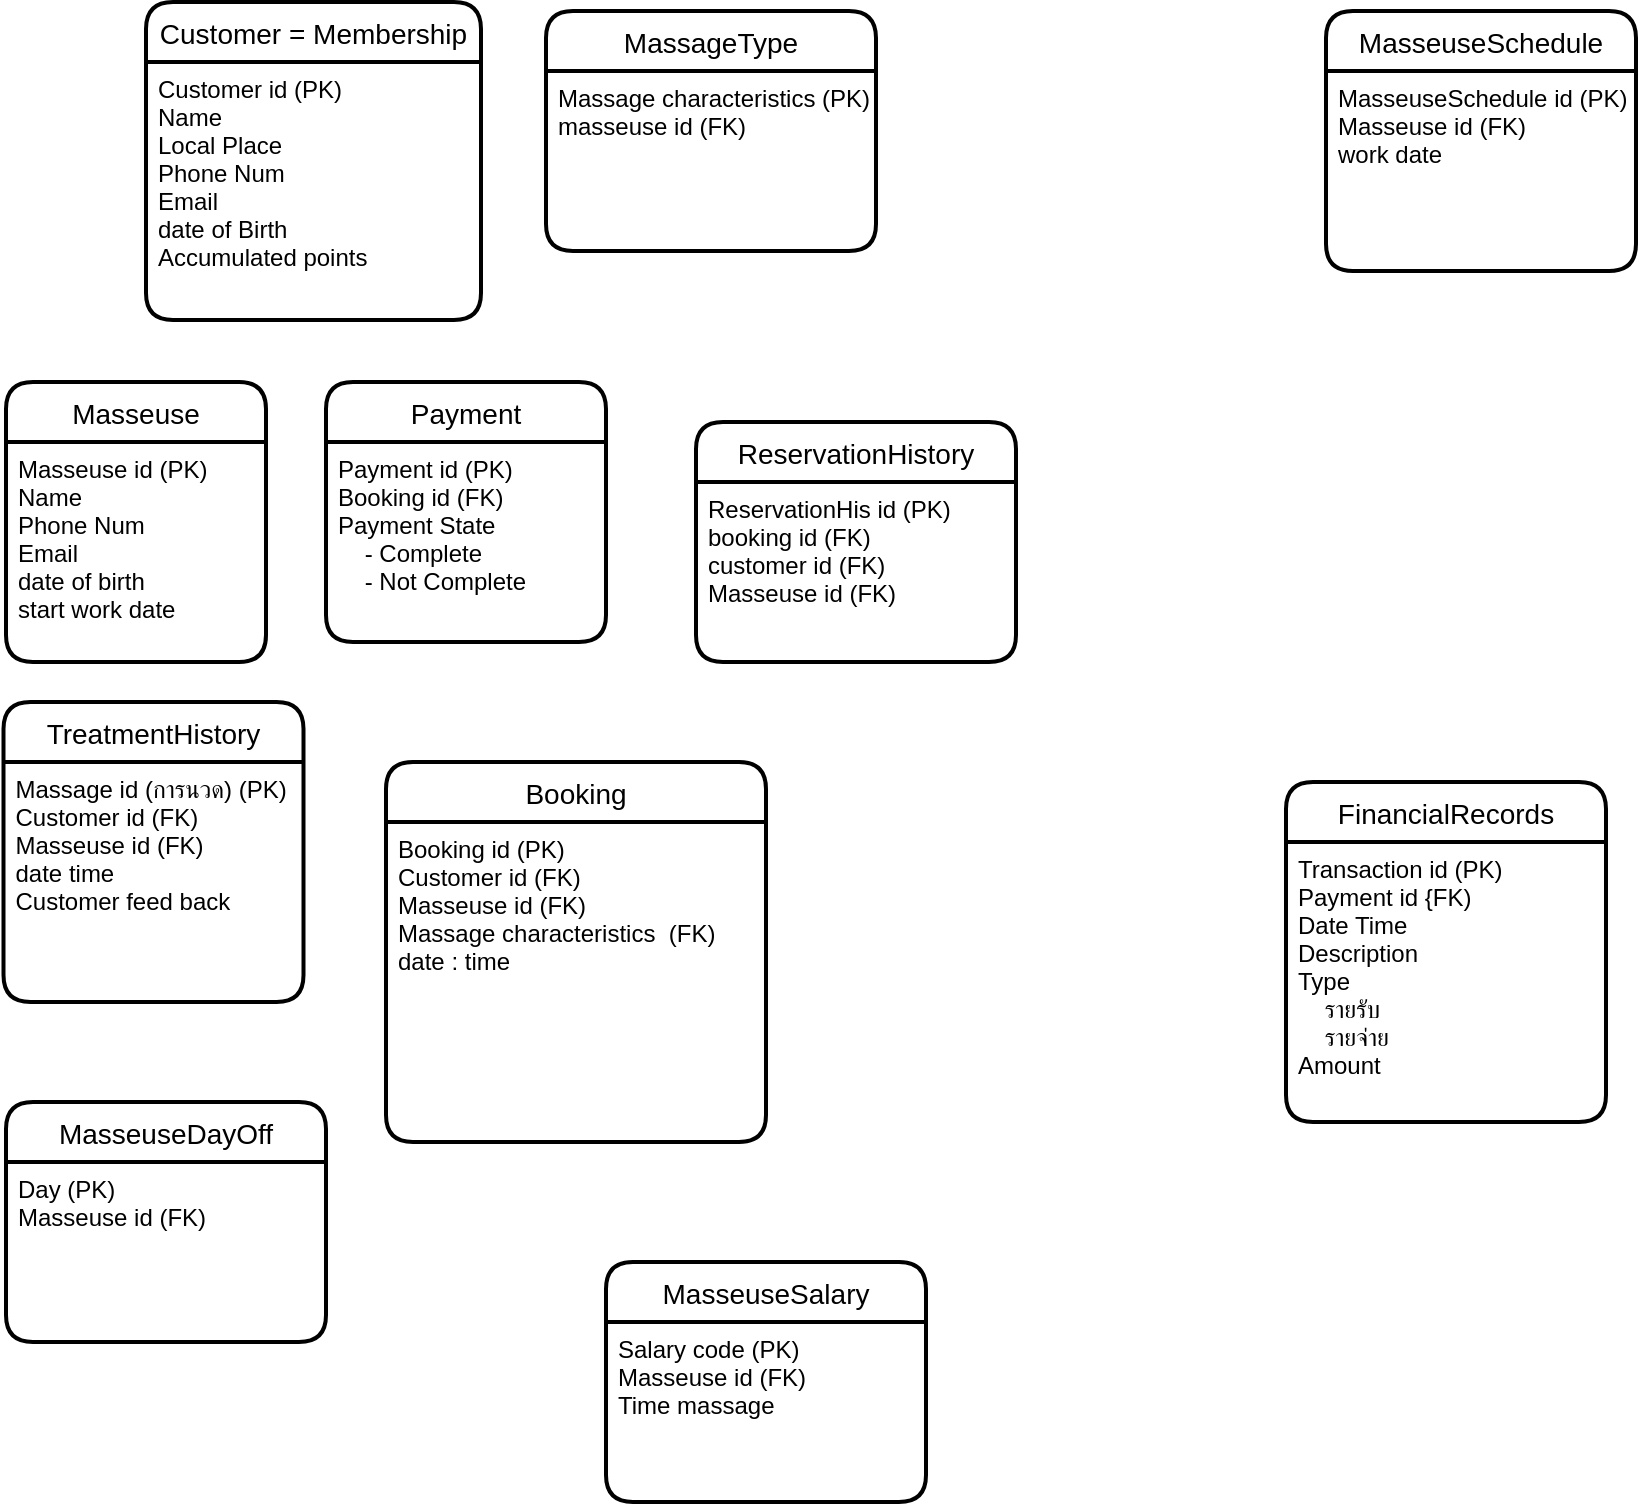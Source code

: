 <mxfile>
    <diagram id="zVp6YTqX65r3d5XvhXNz" name="Page-1">
        <mxGraphModel dx="1456" dy="779" grid="1" gridSize="10" guides="1" tooltips="1" connect="1" arrows="1" fold="1" page="1" pageScale="1" pageWidth="850" pageHeight="1100" math="0" shadow="0">
            <root>
                <mxCell id="0"/>
                <mxCell id="1" parent="0"/>
                <mxCell id="5" value="Masseuse" style="swimlane;childLayout=stackLayout;horizontal=1;startSize=30;horizontalStack=0;rounded=1;fontSize=14;fontStyle=0;strokeWidth=2;resizeParent=0;resizeLast=1;shadow=0;dashed=0;align=center;" parent="1" vertex="1">
                    <mxGeometry x="20" y="250" width="130" height="140" as="geometry"/>
                </mxCell>
                <mxCell id="6" value="Masseuse id (PK)&#10;Name&#10;Phone Num&#10;Email&#10;date of birth&#10;start work date&#10;" style="align=left;strokeColor=none;fillColor=none;spacingLeft=4;fontSize=12;verticalAlign=top;resizable=0;rotatable=0;part=1;" parent="5" vertex="1">
                    <mxGeometry y="30" width="130" height="110" as="geometry"/>
                </mxCell>
                <mxCell id="7" value="TreatmentHistory" style="swimlane;childLayout=stackLayout;horizontal=1;startSize=30;horizontalStack=0;rounded=1;fontSize=14;fontStyle=0;strokeWidth=2;resizeParent=0;resizeLast=1;shadow=0;dashed=0;align=center;" parent="1" vertex="1">
                    <mxGeometry x="18.75" y="410" width="150" height="150" as="geometry"/>
                </mxCell>
                <mxCell id="8" value="Massage id (การนวด) (PK)&#10;Customer id (FK)&#10;Masseuse id (FK)&#10;date time&#10;Customer feed back" style="align=left;strokeColor=none;fillColor=none;spacingLeft=4;fontSize=12;verticalAlign=top;resizable=0;rotatable=0;part=1;" parent="7" vertex="1">
                    <mxGeometry y="30" width="150" height="120" as="geometry"/>
                </mxCell>
                <mxCell id="10" value="MasseuseSchedule" style="swimlane;childLayout=stackLayout;horizontal=1;startSize=30;horizontalStack=0;rounded=1;fontSize=14;fontStyle=0;strokeWidth=2;resizeParent=0;resizeLast=1;shadow=0;dashed=0;align=center;" parent="1" vertex="1">
                    <mxGeometry x="680" y="64.5" width="155" height="130" as="geometry"/>
                </mxCell>
                <mxCell id="11" value="MasseuseSchedule id (PK)&#10;Masseuse id (FK)&#10;work date&#10;" style="align=left;strokeColor=none;fillColor=none;spacingLeft=4;fontSize=12;verticalAlign=top;resizable=0;rotatable=0;part=1;" parent="10" vertex="1">
                    <mxGeometry y="30" width="155" height="100" as="geometry"/>
                </mxCell>
                <mxCell id="12" value="MassageType" style="swimlane;childLayout=stackLayout;horizontal=1;startSize=30;horizontalStack=0;rounded=1;fontSize=14;fontStyle=0;strokeWidth=2;resizeParent=0;resizeLast=1;shadow=0;dashed=0;align=center;" parent="1" vertex="1">
                    <mxGeometry x="290" y="64.5" width="165" height="120" as="geometry"/>
                </mxCell>
                <mxCell id="13" value="Massage characteristics (PK)&#10;masseuse id (FK)" style="align=left;strokeColor=none;fillColor=none;spacingLeft=4;fontSize=12;verticalAlign=top;resizable=0;rotatable=0;part=1;" parent="12" vertex="1">
                    <mxGeometry y="30" width="165" height="90" as="geometry"/>
                </mxCell>
                <mxCell id="18" value="Booking" style="swimlane;childLayout=stackLayout;horizontal=1;startSize=30;horizontalStack=0;rounded=1;fontSize=14;fontStyle=0;strokeWidth=2;resizeParent=0;resizeLast=1;shadow=0;dashed=0;align=center;" parent="1" vertex="1">
                    <mxGeometry x="210" y="440" width="190" height="190" as="geometry"/>
                </mxCell>
                <mxCell id="19" value="Booking id (PK)&#10;Customer id (FK)&#10;Masseuse id (FK)&#10;Massage characteristics  (FK)&#10;date : time&#10;" style="align=left;strokeColor=none;fillColor=none;spacingLeft=4;fontSize=12;verticalAlign=top;resizable=0;rotatable=0;part=1;" parent="18" vertex="1">
                    <mxGeometry y="30" width="190" height="160" as="geometry"/>
                </mxCell>
                <mxCell id="21" value="Payment" style="swimlane;childLayout=stackLayout;horizontal=1;startSize=30;horizontalStack=0;rounded=1;fontSize=14;fontStyle=0;strokeWidth=2;resizeParent=0;resizeLast=1;shadow=0;dashed=0;align=center;" parent="1" vertex="1">
                    <mxGeometry x="180" y="250" width="140" height="130" as="geometry"/>
                </mxCell>
                <mxCell id="22" value="Payment id (PK)&#10;Booking id (FK)&#10;Payment State&#10;    - Complete&#10;    - Not Complete&#10;" style="align=left;strokeColor=none;fillColor=none;spacingLeft=4;fontSize=12;verticalAlign=top;resizable=0;rotatable=0;part=1;" parent="21" vertex="1">
                    <mxGeometry y="30" width="140" height="100" as="geometry"/>
                </mxCell>
                <mxCell id="24" value="Customer = Membership" style="swimlane;childLayout=stackLayout;horizontal=1;startSize=30;horizontalStack=0;rounded=1;fontSize=14;fontStyle=0;strokeWidth=2;resizeParent=0;resizeLast=1;shadow=0;dashed=0;align=center;" parent="1" vertex="1">
                    <mxGeometry x="90" y="60" width="167.5" height="159" as="geometry"/>
                </mxCell>
                <mxCell id="25" value="Customer id (PK)&#10;Name&#10;Local Place&#10;Phone Num&#10;Email&#10;date of Birth&#10;Accumulated points" style="align=left;strokeColor=none;fillColor=none;spacingLeft=4;fontSize=12;verticalAlign=top;resizable=0;rotatable=0;part=1;" parent="24" vertex="1">
                    <mxGeometry y="30" width="167.5" height="129" as="geometry"/>
                </mxCell>
                <mxCell id="28" value="MasseuseDayOff" style="swimlane;childLayout=stackLayout;horizontal=1;startSize=30;horizontalStack=0;rounded=1;fontSize=14;fontStyle=0;strokeWidth=2;resizeParent=0;resizeLast=1;shadow=0;dashed=0;align=center;" parent="1" vertex="1">
                    <mxGeometry x="20" y="610" width="160" height="120" as="geometry"/>
                </mxCell>
                <mxCell id="29" value="Day (PK)&#10;Masseuse id (FK)" style="align=left;strokeColor=none;fillColor=none;spacingLeft=4;fontSize=12;verticalAlign=top;resizable=0;rotatable=0;part=1;" parent="28" vertex="1">
                    <mxGeometry y="30" width="160" height="90" as="geometry"/>
                </mxCell>
                <mxCell id="30" value="ReservationHistory" style="swimlane;childLayout=stackLayout;horizontal=1;startSize=30;horizontalStack=0;rounded=1;fontSize=14;fontStyle=0;strokeWidth=2;resizeParent=0;resizeLast=1;shadow=0;dashed=0;align=center;" parent="1" vertex="1">
                    <mxGeometry x="365" y="270" width="160" height="120" as="geometry"/>
                </mxCell>
                <mxCell id="31" value="ReservationHis id (PK)&#10;booking id (FK)&#10;customer id (FK)&#10;Masseuse id (FK)&#10;" style="align=left;strokeColor=none;fillColor=none;spacingLeft=4;fontSize=12;verticalAlign=top;resizable=0;rotatable=0;part=1;" parent="30" vertex="1">
                    <mxGeometry y="30" width="160" height="90" as="geometry"/>
                </mxCell>
                <mxCell id="32" value="MasseuseSalary" style="swimlane;childLayout=stackLayout;horizontal=1;startSize=30;horizontalStack=0;rounded=1;fontSize=14;fontStyle=0;strokeWidth=2;resizeParent=0;resizeLast=1;shadow=0;dashed=0;align=center;" parent="1" vertex="1">
                    <mxGeometry x="320" y="690" width="160" height="120" as="geometry"/>
                </mxCell>
                <mxCell id="33" value="Salary code (PK)&#10;Masseuse id (FK)&#10;Time massage" style="align=left;strokeColor=none;fillColor=none;spacingLeft=4;fontSize=12;verticalAlign=top;resizable=0;rotatable=0;part=1;" parent="32" vertex="1">
                    <mxGeometry y="30" width="160" height="90" as="geometry"/>
                </mxCell>
                <mxCell id="34" value="FinancialRecords" style="swimlane;childLayout=stackLayout;horizontal=1;startSize=30;horizontalStack=0;rounded=1;fontSize=14;fontStyle=0;strokeWidth=2;resizeParent=0;resizeLast=1;shadow=0;dashed=0;align=center;" parent="1" vertex="1">
                    <mxGeometry x="660" y="450" width="160" height="170" as="geometry">
                        <mxRectangle x="245" y="590" width="150" height="30" as="alternateBounds"/>
                    </mxGeometry>
                </mxCell>
                <mxCell id="35" value="Transaction id (PK)&#10;Payment id {FK)&#10;Date Time&#10;Description&#10;Type&#10;    รายรับ&#10;    รายจ่าย&#10;Amount" style="align=left;strokeColor=none;fillColor=none;spacingLeft=4;fontSize=12;verticalAlign=top;resizable=0;rotatable=0;part=1;" parent="34" vertex="1">
                    <mxGeometry y="30" width="160" height="140" as="geometry"/>
                </mxCell>
            </root>
        </mxGraphModel>
    </diagram>
    <diagram id="c8qljcAvep3y1zxHwkuu" name="Page-2">
        <mxGraphModel dx="1456" dy="779" grid="1" gridSize="10" guides="1" tooltips="1" connect="1" arrows="1" fold="1" page="1" pageScale="1" pageWidth="850" pageHeight="1100" math="0" shadow="0">
            <root>
                <mxCell id="0"/>
                <mxCell id="1" parent="0"/>
                <mxCell id="N2MgwrFL87JFC-uEy_Qq-1" value="Customer " style="shape=table;startSize=30;container=1;collapsible=1;childLayout=tableLayout;fixedRows=1;rowLines=0;fontStyle=1;align=center;resizeLast=1;" parent="1" vertex="1">
                    <mxGeometry x="100" y="610" width="180" height="150" as="geometry">
                        <mxRectangle x="50" y="350" width="180" height="30" as="alternateBounds"/>
                    </mxGeometry>
                </mxCell>
                <mxCell id="N2MgwrFL87JFC-uEy_Qq-2" value="" style="shape=tableRow;horizontal=0;startSize=0;swimlaneHead=0;swimlaneBody=0;fillColor=none;collapsible=0;dropTarget=0;points=[[0,0.5],[1,0.5]];portConstraint=eastwest;top=0;left=0;right=0;bottom=1;" parent="N2MgwrFL87JFC-uEy_Qq-1" vertex="1">
                    <mxGeometry y="30" width="180" height="30" as="geometry"/>
                </mxCell>
                <mxCell id="N2MgwrFL87JFC-uEy_Qq-3" value="PK" style="shape=partialRectangle;connectable=0;fillColor=none;top=0;left=0;bottom=0;right=0;fontStyle=1;overflow=hidden;" parent="N2MgwrFL87JFC-uEy_Qq-2" vertex="1">
                    <mxGeometry width="30" height="30" as="geometry">
                        <mxRectangle width="30" height="30" as="alternateBounds"/>
                    </mxGeometry>
                </mxCell>
                <mxCell id="N2MgwrFL87JFC-uEy_Qq-4" value="Customer id" style="shape=partialRectangle;connectable=0;fillColor=none;top=0;left=0;bottom=0;right=0;align=left;spacingLeft=6;fontStyle=5;overflow=hidden;" parent="N2MgwrFL87JFC-uEy_Qq-2" vertex="1">
                    <mxGeometry x="30" width="150" height="30" as="geometry">
                        <mxRectangle width="150" height="30" as="alternateBounds"/>
                    </mxGeometry>
                </mxCell>
                <mxCell id="N2MgwrFL87JFC-uEy_Qq-5" value="" style="shape=tableRow;horizontal=0;startSize=0;swimlaneHead=0;swimlaneBody=0;fillColor=none;collapsible=0;dropTarget=0;points=[[0,0.5],[1,0.5]];portConstraint=eastwest;top=0;left=0;right=0;bottom=0;" parent="N2MgwrFL87JFC-uEy_Qq-1" vertex="1">
                    <mxGeometry y="60" width="180" height="90" as="geometry"/>
                </mxCell>
                <mxCell id="N2MgwrFL87JFC-uEy_Qq-6" value="" style="shape=partialRectangle;connectable=0;fillColor=none;top=0;left=0;bottom=0;right=0;editable=1;overflow=hidden;" parent="N2MgwrFL87JFC-uEy_Qq-5" vertex="1">
                    <mxGeometry width="30" height="90" as="geometry">
                        <mxRectangle width="30" height="90" as="alternateBounds"/>
                    </mxGeometry>
                </mxCell>
                <mxCell id="N2MgwrFL87JFC-uEy_Qq-7" value="Name&#10;Local Place&#10;Phone Num&#10;Email&#10;date of Birth&#10;" style="shape=partialRectangle;connectable=0;fillColor=none;top=0;left=0;bottom=0;right=0;align=left;spacingLeft=6;overflow=hidden;" parent="N2MgwrFL87JFC-uEy_Qq-5" vertex="1">
                    <mxGeometry x="30" width="150" height="90" as="geometry">
                        <mxRectangle width="150" height="90" as="alternateBounds"/>
                    </mxGeometry>
                </mxCell>
                <mxCell id="N2MgwrFL87JFC-uEy_Qq-14" value="" style="shape=tableRow;horizontal=0;startSize=0;swimlaneHead=0;swimlaneBody=0;fillColor=none;collapsible=0;dropTarget=0;points=[[0,0.5],[1,0.5]];portConstraint=eastwest;top=0;left=0;right=0;bottom=0;" parent="1" vertex="1">
                    <mxGeometry x="45" y="200" width="180" height="30" as="geometry"/>
                </mxCell>
                <mxCell id="N2MgwrFL87JFC-uEy_Qq-15" value="" style="shape=partialRectangle;connectable=0;fillColor=none;top=0;left=0;bottom=0;right=0;editable=1;overflow=hidden;" parent="N2MgwrFL87JFC-uEy_Qq-14" vertex="1">
                    <mxGeometry width="30" height="30" as="geometry">
                        <mxRectangle width="30" height="30" as="alternateBounds"/>
                    </mxGeometry>
                </mxCell>
                <mxCell id="N2MgwrFL87JFC-uEy_Qq-23" value="Masseuse" style="shape=table;startSize=30;container=1;collapsible=1;childLayout=tableLayout;fixedRows=1;rowLines=0;fontStyle=1;align=center;resizeLast=1;" parent="1" vertex="1">
                    <mxGeometry x="100" y="280" width="180" height="180.0" as="geometry"/>
                </mxCell>
                <mxCell id="N2MgwrFL87JFC-uEy_Qq-24" value="" style="shape=tableRow;horizontal=0;startSize=0;swimlaneHead=0;swimlaneBody=0;fillColor=none;collapsible=0;dropTarget=0;points=[[0,0.5],[1,0.5]];portConstraint=eastwest;top=0;left=0;right=0;bottom=1;" parent="N2MgwrFL87JFC-uEy_Qq-23" vertex="1">
                    <mxGeometry y="30" width="180" height="50" as="geometry"/>
                </mxCell>
                <mxCell id="N2MgwrFL87JFC-uEy_Qq-25" value="PK" style="shape=partialRectangle;connectable=0;fillColor=none;top=0;left=0;bottom=0;right=0;fontStyle=1;overflow=hidden;" parent="N2MgwrFL87JFC-uEy_Qq-24" vertex="1">
                    <mxGeometry width="30" height="50" as="geometry">
                        <mxRectangle width="30" height="50" as="alternateBounds"/>
                    </mxGeometry>
                </mxCell>
                <mxCell id="N2MgwrFL87JFC-uEy_Qq-26" value="Masseuse id" style="shape=partialRectangle;connectable=0;fillColor=none;top=0;left=0;bottom=0;right=0;align=left;spacingLeft=6;fontStyle=5;overflow=hidden;" parent="N2MgwrFL87JFC-uEy_Qq-24" vertex="1">
                    <mxGeometry x="30" width="150" height="50" as="geometry">
                        <mxRectangle width="150" height="50" as="alternateBounds"/>
                    </mxGeometry>
                </mxCell>
                <mxCell id="N2MgwrFL87JFC-uEy_Qq-27" value="" style="shape=tableRow;horizontal=0;startSize=0;swimlaneHead=0;swimlaneBody=0;fillColor=none;collapsible=0;dropTarget=0;points=[[0,0.5],[1,0.5]];portConstraint=eastwest;top=0;left=0;right=0;bottom=0;" parent="N2MgwrFL87JFC-uEy_Qq-23" vertex="1">
                    <mxGeometry y="80" width="180" height="100" as="geometry"/>
                </mxCell>
                <mxCell id="N2MgwrFL87JFC-uEy_Qq-28" value="" style="shape=partialRectangle;connectable=0;fillColor=none;top=0;left=0;bottom=0;right=0;editable=1;overflow=hidden;" parent="N2MgwrFL87JFC-uEy_Qq-27" vertex="1">
                    <mxGeometry width="30" height="100" as="geometry">
                        <mxRectangle width="30" height="100" as="alternateBounds"/>
                    </mxGeometry>
                </mxCell>
                <mxCell id="N2MgwrFL87JFC-uEy_Qq-29" value="Name&#10;Phone Num&#10;Email&#10;date of birth&#10;Masseuse photoes" style="shape=partialRectangle;connectable=0;fillColor=none;top=0;left=0;bottom=0;right=0;align=left;spacingLeft=6;overflow=hidden;" parent="N2MgwrFL87JFC-uEy_Qq-27" vertex="1">
                    <mxGeometry x="30" width="150" height="100" as="geometry">
                        <mxRectangle width="150" height="100" as="alternateBounds"/>
                    </mxGeometry>
                </mxCell>
                <mxCell id="YAWxTB4PAsP-azJHEswR-2" value="Payment" style="shape=table;startSize=30;container=1;collapsible=1;childLayout=tableLayout;fixedRows=1;rowLines=0;fontStyle=1;align=center;resizeLast=1;" parent="1" vertex="1">
                    <mxGeometry x="1060" y="360" width="180" height="140" as="geometry"/>
                </mxCell>
                <mxCell id="YAWxTB4PAsP-azJHEswR-3" value="" style="shape=tableRow;horizontal=0;startSize=0;swimlaneHead=0;swimlaneBody=0;fillColor=none;collapsible=0;dropTarget=0;points=[[0,0.5],[1,0.5]];portConstraint=eastwest;top=0;left=0;right=0;bottom=1;" parent="YAWxTB4PAsP-azJHEswR-2" vertex="1">
                    <mxGeometry y="30" width="180" height="30" as="geometry"/>
                </mxCell>
                <mxCell id="YAWxTB4PAsP-azJHEswR-4" value="PK" style="shape=partialRectangle;connectable=0;fillColor=none;top=0;left=0;bottom=0;right=0;fontStyle=1;overflow=hidden;" parent="YAWxTB4PAsP-azJHEswR-3" vertex="1">
                    <mxGeometry width="30" height="30" as="geometry">
                        <mxRectangle width="30" height="30" as="alternateBounds"/>
                    </mxGeometry>
                </mxCell>
                <mxCell id="YAWxTB4PAsP-azJHEswR-5" value="Payment id " style="shape=partialRectangle;connectable=0;fillColor=none;top=0;left=0;bottom=0;right=0;align=left;spacingLeft=6;fontStyle=5;overflow=hidden;" parent="YAWxTB4PAsP-azJHEswR-3" vertex="1">
                    <mxGeometry x="30" width="150" height="30" as="geometry">
                        <mxRectangle width="150" height="30" as="alternateBounds"/>
                    </mxGeometry>
                </mxCell>
                <mxCell id="YAWxTB4PAsP-azJHEswR-6" value="" style="shape=tableRow;horizontal=0;startSize=0;swimlaneHead=0;swimlaneBody=0;fillColor=none;collapsible=0;dropTarget=0;points=[[0,0.5],[1,0.5]];portConstraint=eastwest;top=0;left=0;right=0;bottom=0;" parent="YAWxTB4PAsP-azJHEswR-2" vertex="1">
                    <mxGeometry y="60" width="180" height="30" as="geometry"/>
                </mxCell>
                <mxCell id="YAWxTB4PAsP-azJHEswR-7" value="FK" style="shape=partialRectangle;connectable=0;fillColor=none;top=0;left=0;bottom=0;right=0;editable=1;overflow=hidden;" parent="YAWxTB4PAsP-azJHEswR-6" vertex="1">
                    <mxGeometry width="30" height="30" as="geometry">
                        <mxRectangle width="30" height="30" as="alternateBounds"/>
                    </mxGeometry>
                </mxCell>
                <mxCell id="YAWxTB4PAsP-azJHEswR-8" value="Booking id" style="shape=partialRectangle;connectable=0;fillColor=none;top=0;left=0;bottom=0;right=0;align=left;spacingLeft=6;overflow=hidden;" parent="YAWxTB4PAsP-azJHEswR-6" vertex="1">
                    <mxGeometry x="30" width="150" height="30" as="geometry">
                        <mxRectangle width="150" height="30" as="alternateBounds"/>
                    </mxGeometry>
                </mxCell>
                <mxCell id="YAWxTB4PAsP-azJHEswR-9" value="" style="shape=tableRow;horizontal=0;startSize=0;swimlaneHead=0;swimlaneBody=0;fillColor=none;collapsible=0;dropTarget=0;points=[[0,0.5],[1,0.5]];portConstraint=eastwest;top=0;left=0;right=0;bottom=0;" parent="YAWxTB4PAsP-azJHEswR-2" vertex="1">
                    <mxGeometry y="90" width="180" height="50" as="geometry"/>
                </mxCell>
                <mxCell id="YAWxTB4PAsP-azJHEswR-10" value="" style="shape=partialRectangle;connectable=0;fillColor=none;top=0;left=0;bottom=0;right=0;editable=1;overflow=hidden;" parent="YAWxTB4PAsP-azJHEswR-9" vertex="1">
                    <mxGeometry width="30" height="50" as="geometry">
                        <mxRectangle width="30" height="50" as="alternateBounds"/>
                    </mxGeometry>
                </mxCell>
                <mxCell id="YAWxTB4PAsP-azJHEswR-11" value="Amount&#10;PaymentStatus&#10;Date Time" style="shape=partialRectangle;connectable=0;fillColor=none;top=0;left=0;bottom=0;right=0;align=left;spacingLeft=6;overflow=hidden;" parent="YAWxTB4PAsP-azJHEswR-9" vertex="1">
                    <mxGeometry x="30" width="150" height="50" as="geometry">
                        <mxRectangle width="150" height="50" as="alternateBounds"/>
                    </mxGeometry>
                </mxCell>
                <mxCell id="t6VpVdxW4H4uP-3OPqrI-1" value="Booking" style="shape=table;startSize=30;container=1;collapsible=1;childLayout=tableLayout;fixedRows=1;rowLines=0;fontStyle=1;align=center;resizeLast=1;" parent="1" vertex="1">
                    <mxGeometry x="790" y="295" width="180" height="150" as="geometry"/>
                </mxCell>
                <mxCell id="t6VpVdxW4H4uP-3OPqrI-2" value="" style="shape=tableRow;horizontal=0;startSize=0;swimlaneHead=0;swimlaneBody=0;fillColor=none;collapsible=0;dropTarget=0;points=[[0,0.5],[1,0.5]];portConstraint=eastwest;top=0;left=0;right=0;bottom=1;" parent="t6VpVdxW4H4uP-3OPqrI-1" vertex="1">
                    <mxGeometry y="30" width="180" height="30" as="geometry"/>
                </mxCell>
                <mxCell id="t6VpVdxW4H4uP-3OPqrI-3" value="PK" style="shape=partialRectangle;connectable=0;fillColor=none;top=0;left=0;bottom=0;right=0;fontStyle=1;overflow=hidden;" parent="t6VpVdxW4H4uP-3OPqrI-2" vertex="1">
                    <mxGeometry width="30" height="30" as="geometry">
                        <mxRectangle width="30" height="30" as="alternateBounds"/>
                    </mxGeometry>
                </mxCell>
                <mxCell id="t6VpVdxW4H4uP-3OPqrI-4" value="Booking id" style="shape=partialRectangle;connectable=0;fillColor=none;top=0;left=0;bottom=0;right=0;align=left;spacingLeft=6;fontStyle=5;overflow=hidden;" parent="t6VpVdxW4H4uP-3OPqrI-2" vertex="1">
                    <mxGeometry x="30" width="150" height="30" as="geometry">
                        <mxRectangle width="150" height="30" as="alternateBounds"/>
                    </mxGeometry>
                </mxCell>
                <mxCell id="t6VpVdxW4H4uP-3OPqrI-5" value="" style="shape=tableRow;horizontal=0;startSize=0;swimlaneHead=0;swimlaneBody=0;fillColor=none;collapsible=0;dropTarget=0;points=[[0,0.5],[1,0.5]];portConstraint=eastwest;top=0;left=0;right=0;bottom=0;" parent="t6VpVdxW4H4uP-3OPqrI-1" vertex="1">
                    <mxGeometry y="60" width="180" height="30" as="geometry"/>
                </mxCell>
                <mxCell id="t6VpVdxW4H4uP-3OPqrI-6" value="FK" style="shape=partialRectangle;connectable=0;fillColor=none;top=0;left=0;bottom=0;right=0;editable=1;overflow=hidden;" parent="t6VpVdxW4H4uP-3OPqrI-5" vertex="1">
                    <mxGeometry width="30" height="30" as="geometry">
                        <mxRectangle width="30" height="30" as="alternateBounds"/>
                    </mxGeometry>
                </mxCell>
                <mxCell id="t6VpVdxW4H4uP-3OPqrI-7" value="Customer id" style="shape=partialRectangle;connectable=0;fillColor=none;top=0;left=0;bottom=0;right=0;align=left;spacingLeft=6;overflow=hidden;" parent="t6VpVdxW4H4uP-3OPqrI-5" vertex="1">
                    <mxGeometry x="30" width="150" height="30" as="geometry">
                        <mxRectangle width="150" height="30" as="alternateBounds"/>
                    </mxGeometry>
                </mxCell>
                <mxCell id="t6VpVdxW4H4uP-3OPqrI-11" value="" style="shape=tableRow;horizontal=0;startSize=0;swimlaneHead=0;swimlaneBody=0;fillColor=none;collapsible=0;dropTarget=0;points=[[0,0.5],[1,0.5]];portConstraint=eastwest;top=0;left=0;right=0;bottom=0;" parent="t6VpVdxW4H4uP-3OPqrI-1" vertex="1">
                    <mxGeometry y="90" width="180" height="30" as="geometry"/>
                </mxCell>
                <mxCell id="t6VpVdxW4H4uP-3OPqrI-12" value="FK" style="shape=partialRectangle;connectable=0;fillColor=none;top=0;left=0;bottom=0;right=0;editable=1;overflow=hidden;" parent="t6VpVdxW4H4uP-3OPqrI-11" vertex="1">
                    <mxGeometry width="30" height="30" as="geometry">
                        <mxRectangle width="30" height="30" as="alternateBounds"/>
                    </mxGeometry>
                </mxCell>
                <mxCell id="t6VpVdxW4H4uP-3OPqrI-13" value="TypeOfMassageID" style="shape=partialRectangle;connectable=0;fillColor=none;top=0;left=0;bottom=0;right=0;align=left;spacingLeft=6;overflow=hidden;" parent="t6VpVdxW4H4uP-3OPqrI-11" vertex="1">
                    <mxGeometry x="30" width="150" height="30" as="geometry">
                        <mxRectangle width="150" height="30" as="alternateBounds"/>
                    </mxGeometry>
                </mxCell>
                <mxCell id="t6VpVdxW4H4uP-3OPqrI-8" value="" style="shape=tableRow;horizontal=0;startSize=0;swimlaneHead=0;swimlaneBody=0;fillColor=none;collapsible=0;dropTarget=0;points=[[0,0.5],[1,0.5]];portConstraint=eastwest;top=0;left=0;right=0;bottom=0;" parent="t6VpVdxW4H4uP-3OPqrI-1" vertex="1">
                    <mxGeometry y="120" width="180" height="30" as="geometry"/>
                </mxCell>
                <mxCell id="t6VpVdxW4H4uP-3OPqrI-9" value="" style="shape=partialRectangle;connectable=0;fillColor=none;top=0;left=0;bottom=0;right=0;editable=1;overflow=hidden;" parent="t6VpVdxW4H4uP-3OPqrI-8" vertex="1">
                    <mxGeometry width="30" height="30" as="geometry">
                        <mxRectangle width="30" height="30" as="alternateBounds"/>
                    </mxGeometry>
                </mxCell>
                <mxCell id="t6VpVdxW4H4uP-3OPqrI-10" value="date time" style="shape=partialRectangle;connectable=0;fillColor=none;top=0;left=0;bottom=0;right=0;align=left;spacingLeft=6;overflow=hidden;" parent="t6VpVdxW4H4uP-3OPqrI-8" vertex="1">
                    <mxGeometry x="30" width="150" height="30" as="geometry">
                        <mxRectangle width="150" height="30" as="alternateBounds"/>
                    </mxGeometry>
                </mxCell>
                <mxCell id="vZfauOK5TtNB3v0VV7mP-2" value="" style="shape=tableRow;horizontal=0;startSize=0;swimlaneHead=0;swimlaneBody=0;fillColor=none;collapsible=0;dropTarget=0;points=[[0,0.5],[1,0.5]];portConstraint=eastwest;top=0;left=0;right=0;bottom=0;" parent="1" vertex="1">
                    <mxGeometry x="335" y="370" width="180" height="30" as="geometry"/>
                </mxCell>
                <mxCell id="lqsFTtjKc3ZjJ7ynjAoT-1" value="TreatmentHistory" style="shape=table;startSize=30;container=1;collapsible=1;childLayout=tableLayout;fixedRows=1;rowLines=0;fontStyle=1;align=center;resizeLast=1;" parent="1" vertex="1">
                    <mxGeometry x="1460" y="600" width="180" height="150" as="geometry"/>
                </mxCell>
                <mxCell id="lqsFTtjKc3ZjJ7ynjAoT-2" value="" style="shape=tableRow;horizontal=0;startSize=0;swimlaneHead=0;swimlaneBody=0;fillColor=none;collapsible=0;dropTarget=0;points=[[0,0.5],[1,0.5]];portConstraint=eastwest;top=0;left=0;right=0;bottom=1;" parent="lqsFTtjKc3ZjJ7ynjAoT-1" vertex="1">
                    <mxGeometry y="30" width="180" height="30" as="geometry"/>
                </mxCell>
                <mxCell id="lqsFTtjKc3ZjJ7ynjAoT-3" value="PK" style="shape=partialRectangle;connectable=0;fillColor=none;top=0;left=0;bottom=0;right=0;fontStyle=1;overflow=hidden;" parent="lqsFTtjKc3ZjJ7ynjAoT-2" vertex="1">
                    <mxGeometry width="30" height="30" as="geometry">
                        <mxRectangle width="30" height="30" as="alternateBounds"/>
                    </mxGeometry>
                </mxCell>
                <mxCell id="lqsFTtjKc3ZjJ7ynjAoT-4" value="TreatmentHistory id" style="shape=partialRectangle;connectable=0;fillColor=none;top=0;left=0;bottom=0;right=0;align=left;spacingLeft=6;fontStyle=5;overflow=hidden;" parent="lqsFTtjKc3ZjJ7ynjAoT-2" vertex="1">
                    <mxGeometry x="30" width="150" height="30" as="geometry">
                        <mxRectangle width="150" height="30" as="alternateBounds"/>
                    </mxGeometry>
                </mxCell>
                <mxCell id="lqsFTtjKc3ZjJ7ynjAoT-5" value="" style="shape=tableRow;horizontal=0;startSize=0;swimlaneHead=0;swimlaneBody=0;fillColor=none;collapsible=0;dropTarget=0;points=[[0,0.5],[1,0.5]];portConstraint=eastwest;top=0;left=0;right=0;bottom=0;" parent="lqsFTtjKc3ZjJ7ynjAoT-1" vertex="1">
                    <mxGeometry y="60" width="180" height="30" as="geometry"/>
                </mxCell>
                <mxCell id="lqsFTtjKc3ZjJ7ynjAoT-6" value="FK" style="shape=partialRectangle;connectable=0;fillColor=none;top=0;left=0;bottom=0;right=0;editable=1;overflow=hidden;" parent="lqsFTtjKc3ZjJ7ynjAoT-5" vertex="1">
                    <mxGeometry width="30" height="30" as="geometry">
                        <mxRectangle width="30" height="30" as="alternateBounds"/>
                    </mxGeometry>
                </mxCell>
                <mxCell id="lqsFTtjKc3ZjJ7ynjAoT-7" value="payment id " style="shape=partialRectangle;connectable=0;fillColor=none;top=0;left=0;bottom=0;right=0;align=left;spacingLeft=6;overflow=hidden;" parent="lqsFTtjKc3ZjJ7ynjAoT-5" vertex="1">
                    <mxGeometry x="30" width="150" height="30" as="geometry">
                        <mxRectangle width="150" height="30" as="alternateBounds"/>
                    </mxGeometry>
                </mxCell>
                <mxCell id="lqsFTtjKc3ZjJ7ynjAoT-8" value="" style="shape=tableRow;horizontal=0;startSize=0;swimlaneHead=0;swimlaneBody=0;fillColor=none;collapsible=0;dropTarget=0;points=[[0,0.5],[1,0.5]];portConstraint=eastwest;top=0;left=0;right=0;bottom=0;" parent="lqsFTtjKc3ZjJ7ynjAoT-1" vertex="1">
                    <mxGeometry y="90" width="180" height="30" as="geometry"/>
                </mxCell>
                <mxCell id="lqsFTtjKc3ZjJ7ynjAoT-9" value="FK" style="shape=partialRectangle;connectable=0;fillColor=none;top=0;left=0;bottom=0;right=0;editable=1;overflow=hidden;" parent="lqsFTtjKc3ZjJ7ynjAoT-8" vertex="1">
                    <mxGeometry width="30" height="30" as="geometry">
                        <mxRectangle width="30" height="30" as="alternateBounds"/>
                    </mxGeometry>
                </mxCell>
                <mxCell id="lqsFTtjKc3ZjJ7ynjAoT-10" value="customer id &#10;Masseuse id " style="shape=partialRectangle;connectable=0;fillColor=none;top=0;left=0;bottom=0;right=0;align=left;spacingLeft=6;overflow=hidden;" parent="lqsFTtjKc3ZjJ7ynjAoT-8" vertex="1">
                    <mxGeometry x="30" width="150" height="30" as="geometry">
                        <mxRectangle width="150" height="30" as="alternateBounds"/>
                    </mxGeometry>
                </mxCell>
                <mxCell id="lqsFTtjKc3ZjJ7ynjAoT-11" value="" style="shape=tableRow;horizontal=0;startSize=0;swimlaneHead=0;swimlaneBody=0;fillColor=none;collapsible=0;dropTarget=0;points=[[0,0.5],[1,0.5]];portConstraint=eastwest;top=0;left=0;right=0;bottom=0;" parent="lqsFTtjKc3ZjJ7ynjAoT-1" vertex="1">
                    <mxGeometry y="120" width="180" height="30" as="geometry"/>
                </mxCell>
                <mxCell id="lqsFTtjKc3ZjJ7ynjAoT-12" value="" style="shape=partialRectangle;connectable=0;fillColor=none;top=0;left=0;bottom=0;right=0;editable=1;overflow=hidden;" parent="lqsFTtjKc3ZjJ7ynjAoT-11" vertex="1">
                    <mxGeometry width="30" height="30" as="geometry">
                        <mxRectangle width="30" height="30" as="alternateBounds"/>
                    </mxGeometry>
                </mxCell>
                <mxCell id="lqsFTtjKc3ZjJ7ynjAoT-13" value="Date Time" style="shape=partialRectangle;connectable=0;fillColor=none;top=0;left=0;bottom=0;right=0;align=left;spacingLeft=6;overflow=hidden;" parent="lqsFTtjKc3ZjJ7ynjAoT-11" vertex="1">
                    <mxGeometry x="30" width="150" height="30" as="geometry">
                        <mxRectangle width="150" height="30" as="alternateBounds"/>
                    </mxGeometry>
                </mxCell>
                <mxCell id="WB8bXtcftC-FR4I3ehoe-1" value="Salary " style="shape=table;startSize=30;container=1;collapsible=1;childLayout=tableLayout;fixedRows=1;rowLines=0;fontStyle=1;align=center;resizeLast=1;" parent="1" vertex="1">
                    <mxGeometry x="425" y="30" width="180" height="90" as="geometry"/>
                </mxCell>
                <mxCell id="WB8bXtcftC-FR4I3ehoe-2" value="" style="shape=tableRow;horizontal=0;startSize=0;swimlaneHead=0;swimlaneBody=0;fillColor=none;collapsible=0;dropTarget=0;points=[[0,0.5],[1,0.5]];portConstraint=eastwest;top=0;left=0;right=0;bottom=1;" parent="WB8bXtcftC-FR4I3ehoe-1" vertex="1">
                    <mxGeometry y="30" width="180" height="30" as="geometry"/>
                </mxCell>
                <mxCell id="WB8bXtcftC-FR4I3ehoe-3" value="PK" style="shape=partialRectangle;connectable=0;fillColor=none;top=0;left=0;bottom=0;right=0;fontStyle=1;overflow=hidden;" parent="WB8bXtcftC-FR4I3ehoe-2" vertex="1">
                    <mxGeometry width="30" height="30" as="geometry">
                        <mxRectangle width="30" height="30" as="alternateBounds"/>
                    </mxGeometry>
                </mxCell>
                <mxCell id="WB8bXtcftC-FR4I3ehoe-4" value="Salary code" style="shape=partialRectangle;connectable=0;fillColor=none;top=0;left=0;bottom=0;right=0;align=left;spacingLeft=6;fontStyle=5;overflow=hidden;" parent="WB8bXtcftC-FR4I3ehoe-2" vertex="1">
                    <mxGeometry x="30" width="150" height="30" as="geometry">
                        <mxRectangle width="150" height="30" as="alternateBounds"/>
                    </mxGeometry>
                </mxCell>
                <mxCell id="WB8bXtcftC-FR4I3ehoe-5" value="" style="shape=tableRow;horizontal=0;startSize=0;swimlaneHead=0;swimlaneBody=0;fillColor=none;collapsible=0;dropTarget=0;points=[[0,0.5],[1,0.5]];portConstraint=eastwest;top=0;left=0;right=0;bottom=0;" parent="WB8bXtcftC-FR4I3ehoe-1" vertex="1">
                    <mxGeometry y="60" width="180" height="30" as="geometry"/>
                </mxCell>
                <mxCell id="WB8bXtcftC-FR4I3ehoe-6" value="" style="shape=partialRectangle;connectable=0;fillColor=none;top=0;left=0;bottom=0;right=0;editable=1;overflow=hidden;" parent="WB8bXtcftC-FR4I3ehoe-5" vertex="1">
                    <mxGeometry width="30" height="30" as="geometry">
                        <mxRectangle width="30" height="30" as="alternateBounds"/>
                    </mxGeometry>
                </mxCell>
                <mxCell id="WB8bXtcftC-FR4I3ehoe-7" value="Money" style="shape=partialRectangle;connectable=0;fillColor=none;top=0;left=0;bottom=0;right=0;align=left;spacingLeft=6;overflow=hidden;" parent="WB8bXtcftC-FR4I3ehoe-5" vertex="1">
                    <mxGeometry x="30" width="150" height="30" as="geometry">
                        <mxRectangle width="150" height="30" as="alternateBounds"/>
                    </mxGeometry>
                </mxCell>
                <mxCell id="nOIME_em673y61CXh1fm-14" value="" style="edgeStyle=entityRelationEdgeStyle;fontSize=12;html=1;endArrow=ERoneToMany;exitX=1;exitY=0.5;exitDx=0;exitDy=0;entryX=0;entryY=0.5;entryDx=0;entryDy=0;" parent="1" source="N2MgwrFL87JFC-uEy_Qq-2" target="t6VpVdxW4H4uP-3OPqrI-5" edge="1">
                    <mxGeometry width="100" height="100" relative="1" as="geometry">
                        <mxPoint x="210" y="310" as="sourcePoint"/>
                        <mxPoint x="310" y="210" as="targetPoint"/>
                    </mxGeometry>
                </mxCell>
                <mxCell id="nOIME_em673y61CXh1fm-17" value="" style="edgeStyle=entityRelationEdgeStyle;fontSize=12;html=1;endArrow=ERmandOne;startArrow=ERmandOne;exitX=1;exitY=0.5;exitDx=0;exitDy=0;entryX=0;entryY=0.5;entryDx=0;entryDy=0;" parent="1" source="t6VpVdxW4H4uP-3OPqrI-2" target="YAWxTB4PAsP-azJHEswR-6" edge="1">
                    <mxGeometry width="100" height="100" relative="1" as="geometry">
                        <mxPoint x="550" y="530" as="sourcePoint"/>
                        <mxPoint x="650" y="430" as="targetPoint"/>
                    </mxGeometry>
                </mxCell>
                <mxCell id="nOIME_em673y61CXh1fm-19" value="" style="edgeStyle=entityRelationEdgeStyle;fontSize=12;html=1;endArrow=ERmandOne;startArrow=ERmandOne;exitX=1.015;exitY=0.123;exitDx=0;exitDy=0;entryX=0;entryY=0.5;entryDx=0;entryDy=0;exitPerimeter=0;" parent="1" source="N2MgwrFL87JFC-uEy_Qq-24" target="0vHtfCOool0QC2vPihse-5" edge="1">
                    <mxGeometry width="100" height="100" relative="1" as="geometry">
                        <mxPoint x="420" y="500" as="sourcePoint"/>
                        <mxPoint x="880" y="105" as="targetPoint"/>
                    </mxGeometry>
                </mxCell>
                <mxCell id="nOIME_em673y61CXh1fm-20" value="" style="edgeStyle=entityRelationEdgeStyle;fontSize=12;html=1;endArrow=ERoneToMany;exitX=1;exitY=0.5;exitDx=0;exitDy=0;entryX=0;entryY=0.5;entryDx=0;entryDy=0;" parent="1" source="WB8bXtcftC-FR4I3ehoe-2" target="0vHtfCOool0QC2vPihse-8" edge="1">
                    <mxGeometry width="100" height="100" relative="1" as="geometry">
                        <mxPoint x="730" y="280" as="sourcePoint"/>
                        <mxPoint x="880" y="135" as="targetPoint"/>
                    </mxGeometry>
                </mxCell>
                <mxCell id="nOIME_em673y61CXh1fm-23" value="" style="edgeStyle=entityRelationEdgeStyle;fontSize=12;html=1;endArrow=ERmany;startArrow=ERmany;entryX=0;entryY=0.5;entryDx=0;entryDy=0;exitX=1;exitY=0.5;exitDx=0;exitDy=0;" parent="1" source="N2MgwrFL87JFC-uEy_Qq-24" target="nOIME_em673y61CXh1fm-5" edge="1">
                    <mxGeometry width="100" height="100" relative="1" as="geometry">
                        <mxPoint x="200" y="150" as="sourcePoint"/>
                        <mxPoint x="260" y="570" as="targetPoint"/>
                    </mxGeometry>
                </mxCell>
                <mxCell id="nOIME_em673y61CXh1fm-24" value="" style="edgeStyle=entityRelationEdgeStyle;fontSize=12;html=1;endArrow=ERmany;startArrow=ERmany;exitX=1;exitY=0.5;exitDx=0;exitDy=0;entryX=0;entryY=0.5;entryDx=0;entryDy=0;" parent="1" source="N2MgwrFL87JFC-uEy_Qq-24" target="KNGTQm42ypg59Pc3lYr1-5" edge="1">
                    <mxGeometry width="100" height="100" relative="1" as="geometry">
                        <mxPoint x="210" y="190" as="sourcePoint"/>
                        <mxPoint x="440" y="320" as="targetPoint"/>
                    </mxGeometry>
                </mxCell>
                <mxCell id="nOIME_em673y61CXh1fm-25" value="" style="edgeStyle=entityRelationEdgeStyle;fontSize=12;html=1;endArrow=ERmany;startArrow=ERmany;entryX=0;entryY=0.5;entryDx=0;entryDy=0;exitX=1;exitY=0.5;exitDx=0;exitDy=0;" parent="1" source="KNGTQm42ypg59Pc3lYr1-2" target="t6VpVdxW4H4uP-3OPqrI-11" edge="1">
                    <mxGeometry width="100" height="100" relative="1" as="geometry">
                        <mxPoint x="620.0" y="290" as="sourcePoint"/>
                        <mxPoint x="570" y="560" as="targetPoint"/>
                    </mxGeometry>
                </mxCell>
                <mxCell id="nOIME_em673y61CXh1fm-27" value="" style="edgeStyle=entityRelationEdgeStyle;fontSize=12;html=1;endArrow=ERmandOne;startArrow=ERmandOne;exitX=1.004;exitY=0.857;exitDx=0;exitDy=0;exitPerimeter=0;entryX=0;entryY=0.5;entryDx=0;entryDy=0;" parent="1" source="YAWxTB4PAsP-azJHEswR-3" target="lqsFTtjKc3ZjJ7ynjAoT-5" edge="1">
                    <mxGeometry width="100" height="100" relative="1" as="geometry">
                        <mxPoint x="440" y="660" as="sourcePoint"/>
                        <mxPoint x="540" y="560" as="targetPoint"/>
                    </mxGeometry>
                </mxCell>
                <mxCell id="rSguNVBU_K4fU-EXurEh-2" value="" style="edgeStyle=entityRelationEdgeStyle;fontSize=12;html=1;endArrow=ERoneToMany;exitX=1.008;exitY=0.898;exitDx=0;exitDy=0;exitPerimeter=0;entryX=0;entryY=0.5;entryDx=0;entryDy=0;" parent="1" source="N2MgwrFL87JFC-uEy_Qq-2" target="lqsFTtjKc3ZjJ7ynjAoT-8" edge="1">
                    <mxGeometry width="100" height="100" relative="1" as="geometry">
                        <mxPoint x="700" y="880" as="sourcePoint"/>
                        <mxPoint x="800" y="780" as="targetPoint"/>
                    </mxGeometry>
                </mxCell>
                <mxCell id="KNGTQm42ypg59Pc3lYr1-1" value="MassageType" style="shape=table;startSize=30;container=1;collapsible=1;childLayout=tableLayout;fixedRows=1;rowLines=0;fontStyle=1;align=center;resizeLast=1;" parent="1" vertex="1">
                    <mxGeometry x="450" y="260" width="180" height="120" as="geometry"/>
                </mxCell>
                <mxCell id="KNGTQm42ypg59Pc3lYr1-2" value="" style="shape=tableRow;horizontal=0;startSize=0;swimlaneHead=0;swimlaneBody=0;fillColor=none;collapsible=0;dropTarget=0;points=[[0,0.5],[1,0.5]];portConstraint=eastwest;top=0;left=0;right=0;bottom=1;" parent="KNGTQm42ypg59Pc3lYr1-1" vertex="1">
                    <mxGeometry y="30" width="180" height="30" as="geometry"/>
                </mxCell>
                <mxCell id="KNGTQm42ypg59Pc3lYr1-3" value="PK" style="shape=partialRectangle;connectable=0;fillColor=none;top=0;left=0;bottom=0;right=0;fontStyle=1;overflow=hidden;" parent="KNGTQm42ypg59Pc3lYr1-2" vertex="1">
                    <mxGeometry width="30" height="30" as="geometry">
                        <mxRectangle width="30" height="30" as="alternateBounds"/>
                    </mxGeometry>
                </mxCell>
                <mxCell id="KNGTQm42ypg59Pc3lYr1-4" value="TypeOfMassageID" style="shape=partialRectangle;connectable=0;fillColor=none;top=0;left=0;bottom=0;right=0;align=left;spacingLeft=6;fontStyle=5;overflow=hidden;" parent="KNGTQm42ypg59Pc3lYr1-2" vertex="1">
                    <mxGeometry x="30" width="150" height="30" as="geometry">
                        <mxRectangle width="150" height="30" as="alternateBounds"/>
                    </mxGeometry>
                </mxCell>
                <mxCell id="KNGTQm42ypg59Pc3lYr1-5" value="" style="shape=tableRow;horizontal=0;startSize=0;swimlaneHead=0;swimlaneBody=0;fillColor=none;collapsible=0;dropTarget=0;points=[[0,0.5],[1,0.5]];portConstraint=eastwest;top=0;left=0;right=0;bottom=0;" parent="KNGTQm42ypg59Pc3lYr1-1" vertex="1">
                    <mxGeometry y="60" width="180" height="30" as="geometry"/>
                </mxCell>
                <mxCell id="KNGTQm42ypg59Pc3lYr1-6" value="FK" style="shape=partialRectangle;connectable=0;fillColor=none;top=0;left=0;bottom=0;right=0;editable=1;overflow=hidden;" parent="KNGTQm42ypg59Pc3lYr1-5" vertex="1">
                    <mxGeometry width="30" height="30" as="geometry">
                        <mxRectangle width="30" height="30" as="alternateBounds"/>
                    </mxGeometry>
                </mxCell>
                <mxCell id="KNGTQm42ypg59Pc3lYr1-7" value="MaseurID" style="shape=partialRectangle;connectable=0;fillColor=none;top=0;left=0;bottom=0;right=0;align=left;spacingLeft=6;overflow=hidden;" parent="KNGTQm42ypg59Pc3lYr1-5" vertex="1">
                    <mxGeometry x="30" width="150" height="30" as="geometry">
                        <mxRectangle width="150" height="30" as="alternateBounds"/>
                    </mxGeometry>
                </mxCell>
                <mxCell id="KNGTQm42ypg59Pc3lYr1-8" value="" style="shape=tableRow;horizontal=0;startSize=0;swimlaneHead=0;swimlaneBody=0;fillColor=none;collapsible=0;dropTarget=0;points=[[0,0.5],[1,0.5]];portConstraint=eastwest;top=0;left=0;right=0;bottom=0;" parent="KNGTQm42ypg59Pc3lYr1-1" vertex="1">
                    <mxGeometry y="90" width="180" height="30" as="geometry"/>
                </mxCell>
                <mxCell id="KNGTQm42ypg59Pc3lYr1-9" value="" style="shape=partialRectangle;connectable=0;fillColor=none;top=0;left=0;bottom=0;right=0;editable=1;overflow=hidden;" parent="KNGTQm42ypg59Pc3lYr1-8" vertex="1">
                    <mxGeometry width="30" height="30" as="geometry">
                        <mxRectangle width="30" height="30" as="alternateBounds"/>
                    </mxGeometry>
                </mxCell>
                <mxCell id="KNGTQm42ypg59Pc3lYr1-10" value="Massage Type Name" style="shape=partialRectangle;connectable=0;fillColor=none;top=0;left=0;bottom=0;right=0;align=left;spacingLeft=6;overflow=hidden;" parent="KNGTQm42ypg59Pc3lYr1-8" vertex="1">
                    <mxGeometry x="30" width="150" height="30" as="geometry">
                        <mxRectangle width="150" height="30" as="alternateBounds"/>
                    </mxGeometry>
                </mxCell>
                <mxCell id="KNGTQm42ypg59Pc3lYr1-14" value="Membership" style="shape=table;startSize=30;container=1;collapsible=1;childLayout=tableLayout;fixedRows=1;rowLines=0;fontStyle=1;align=center;resizeLast=1;" parent="1" vertex="1">
                    <mxGeometry x="350" y="910" width="180" height="120" as="geometry"/>
                </mxCell>
                <mxCell id="KNGTQm42ypg59Pc3lYr1-15" value="" style="shape=tableRow;horizontal=0;startSize=0;swimlaneHead=0;swimlaneBody=0;fillColor=none;collapsible=0;dropTarget=0;points=[[0,0.5],[1,0.5]];portConstraint=eastwest;top=0;left=0;right=0;bottom=1;" parent="KNGTQm42ypg59Pc3lYr1-14" vertex="1">
                    <mxGeometry y="30" width="180" height="30" as="geometry"/>
                </mxCell>
                <mxCell id="KNGTQm42ypg59Pc3lYr1-16" value="PK" style="shape=partialRectangle;connectable=0;fillColor=none;top=0;left=0;bottom=0;right=0;fontStyle=1;overflow=hidden;" parent="KNGTQm42ypg59Pc3lYr1-15" vertex="1">
                    <mxGeometry width="30" height="30" as="geometry">
                        <mxRectangle width="30" height="30" as="alternateBounds"/>
                    </mxGeometry>
                </mxCell>
                <mxCell id="KNGTQm42ypg59Pc3lYr1-17" value="MembershipID" style="shape=partialRectangle;connectable=0;fillColor=none;top=0;left=0;bottom=0;right=0;align=left;spacingLeft=6;fontStyle=5;overflow=hidden;" parent="KNGTQm42ypg59Pc3lYr1-15" vertex="1">
                    <mxGeometry x="30" width="150" height="30" as="geometry">
                        <mxRectangle width="150" height="30" as="alternateBounds"/>
                    </mxGeometry>
                </mxCell>
                <mxCell id="KNGTQm42ypg59Pc3lYr1-18" value="" style="shape=tableRow;horizontal=0;startSize=0;swimlaneHead=0;swimlaneBody=0;fillColor=none;collapsible=0;dropTarget=0;points=[[0,0.5],[1,0.5]];portConstraint=eastwest;top=0;left=0;right=0;bottom=0;" parent="KNGTQm42ypg59Pc3lYr1-14" vertex="1">
                    <mxGeometry y="60" width="180" height="30" as="geometry"/>
                </mxCell>
                <mxCell id="KNGTQm42ypg59Pc3lYr1-19" value="FK" style="shape=partialRectangle;connectable=0;fillColor=none;top=0;left=0;bottom=0;right=0;editable=1;overflow=hidden;" parent="KNGTQm42ypg59Pc3lYr1-18" vertex="1">
                    <mxGeometry width="30" height="30" as="geometry">
                        <mxRectangle width="30" height="30" as="alternateBounds"/>
                    </mxGeometry>
                </mxCell>
                <mxCell id="KNGTQm42ypg59Pc3lYr1-20" value="CustomerID" style="shape=partialRectangle;connectable=0;fillColor=none;top=0;left=0;bottom=0;right=0;align=left;spacingLeft=6;overflow=hidden;" parent="KNGTQm42ypg59Pc3lYr1-18" vertex="1">
                    <mxGeometry x="30" width="150" height="30" as="geometry">
                        <mxRectangle width="150" height="30" as="alternateBounds"/>
                    </mxGeometry>
                </mxCell>
                <mxCell id="KNGTQm42ypg59Pc3lYr1-21" value="" style="shape=tableRow;horizontal=0;startSize=0;swimlaneHead=0;swimlaneBody=0;fillColor=none;collapsible=0;dropTarget=0;points=[[0,0.5],[1,0.5]];portConstraint=eastwest;top=0;left=0;right=0;bottom=0;" parent="KNGTQm42ypg59Pc3lYr1-14" vertex="1">
                    <mxGeometry y="90" width="180" height="30" as="geometry"/>
                </mxCell>
                <mxCell id="KNGTQm42ypg59Pc3lYr1-22" value="" style="shape=partialRectangle;connectable=0;fillColor=none;top=0;left=0;bottom=0;right=0;editable=1;overflow=hidden;" parent="KNGTQm42ypg59Pc3lYr1-21" vertex="1">
                    <mxGeometry width="30" height="30" as="geometry">
                        <mxRectangle width="30" height="30" as="alternateBounds"/>
                    </mxGeometry>
                </mxCell>
                <mxCell id="KNGTQm42ypg59Pc3lYr1-23" value="Points" style="shape=partialRectangle;connectable=0;fillColor=none;top=0;left=0;bottom=0;right=0;align=left;spacingLeft=6;overflow=hidden;" parent="KNGTQm42ypg59Pc3lYr1-21" vertex="1">
                    <mxGeometry x="30" width="150" height="30" as="geometry">
                        <mxRectangle width="150" height="30" as="alternateBounds"/>
                    </mxGeometry>
                </mxCell>
                <mxCell id="KNGTQm42ypg59Pc3lYr1-27" value="" style="edgeStyle=entityRelationEdgeStyle;fontSize=12;html=1;endArrow=ERmandOne;startArrow=ERmandOne;exitX=1.017;exitY=0.231;exitDx=0;exitDy=0;exitPerimeter=0;entryX=0;entryY=0.5;entryDx=0;entryDy=0;" parent="1" source="N2MgwrFL87JFC-uEy_Qq-2" target="KNGTQm42ypg59Pc3lYr1-18" edge="1">
                    <mxGeometry width="100" height="100" relative="1" as="geometry">
                        <mxPoint x="280" y="990" as="sourcePoint"/>
                        <mxPoint x="380" y="890" as="targetPoint"/>
                    </mxGeometry>
                </mxCell>
                <mxCell id="0vHtfCOool0QC2vPihse-1" value="MasseuseSalary" style="shape=table;startSize=30;container=1;collapsible=1;childLayout=tableLayout;fixedRows=1;rowLines=0;fontStyle=1;align=center;resizeLast=1;" parent="1" vertex="1">
                    <mxGeometry x="830" y="70" width="180" height="120" as="geometry"/>
                </mxCell>
                <mxCell id="0vHtfCOool0QC2vPihse-2" value="" style="shape=tableRow;horizontal=0;startSize=0;swimlaneHead=0;swimlaneBody=0;fillColor=none;collapsible=0;dropTarget=0;points=[[0,0.5],[1,0.5]];portConstraint=eastwest;top=0;left=0;right=0;bottom=1;" parent="0vHtfCOool0QC2vPihse-1" vertex="1">
                    <mxGeometry y="30" width="180" height="30" as="geometry"/>
                </mxCell>
                <mxCell id="0vHtfCOool0QC2vPihse-3" value="PK" style="shape=partialRectangle;connectable=0;fillColor=none;top=0;left=0;bottom=0;right=0;fontStyle=1;overflow=hidden;" parent="0vHtfCOool0QC2vPihse-2" vertex="1">
                    <mxGeometry width="30" height="30" as="geometry">
                        <mxRectangle width="30" height="30" as="alternateBounds"/>
                    </mxGeometry>
                </mxCell>
                <mxCell id="0vHtfCOool0QC2vPihse-4" value="MasseuseSalary ID" style="shape=partialRectangle;connectable=0;fillColor=none;top=0;left=0;bottom=0;right=0;align=left;spacingLeft=6;fontStyle=5;overflow=hidden;" parent="0vHtfCOool0QC2vPihse-2" vertex="1">
                    <mxGeometry x="30" width="150" height="30" as="geometry">
                        <mxRectangle width="150" height="30" as="alternateBounds"/>
                    </mxGeometry>
                </mxCell>
                <mxCell id="0vHtfCOool0QC2vPihse-5" value="" style="shape=tableRow;horizontal=0;startSize=0;swimlaneHead=0;swimlaneBody=0;fillColor=none;collapsible=0;dropTarget=0;points=[[0,0.5],[1,0.5]];portConstraint=eastwest;top=0;left=0;right=0;bottom=0;" parent="0vHtfCOool0QC2vPihse-1" vertex="1">
                    <mxGeometry y="60" width="180" height="30" as="geometry"/>
                </mxCell>
                <mxCell id="0vHtfCOool0QC2vPihse-6" value="FK" style="shape=partialRectangle;connectable=0;fillColor=none;top=0;left=0;bottom=0;right=0;editable=1;overflow=hidden;" parent="0vHtfCOool0QC2vPihse-5" vertex="1">
                    <mxGeometry width="30" height="30" as="geometry">
                        <mxRectangle width="30" height="30" as="alternateBounds"/>
                    </mxGeometry>
                </mxCell>
                <mxCell id="0vHtfCOool0QC2vPihse-7" value="masseuse id" style="shape=partialRectangle;connectable=0;fillColor=none;top=0;left=0;bottom=0;right=0;align=left;spacingLeft=6;overflow=hidden;" parent="0vHtfCOool0QC2vPihse-5" vertex="1">
                    <mxGeometry x="30" width="150" height="30" as="geometry">
                        <mxRectangle width="150" height="30" as="alternateBounds"/>
                    </mxGeometry>
                </mxCell>
                <mxCell id="0vHtfCOool0QC2vPihse-8" value="" style="shape=tableRow;horizontal=0;startSize=0;swimlaneHead=0;swimlaneBody=0;fillColor=none;collapsible=0;dropTarget=0;points=[[0,0.5],[1,0.5]];portConstraint=eastwest;top=0;left=0;right=0;bottom=0;" parent="0vHtfCOool0QC2vPihse-1" vertex="1">
                    <mxGeometry y="90" width="180" height="30" as="geometry"/>
                </mxCell>
                <mxCell id="0vHtfCOool0QC2vPihse-9" value="FK" style="shape=partialRectangle;connectable=0;fillColor=none;top=0;left=0;bottom=0;right=0;editable=1;overflow=hidden;" parent="0vHtfCOool0QC2vPihse-8" vertex="1">
                    <mxGeometry width="30" height="30" as="geometry">
                        <mxRectangle width="30" height="30" as="alternateBounds"/>
                    </mxGeometry>
                </mxCell>
                <mxCell id="0vHtfCOool0QC2vPihse-10" value="Salary code" style="shape=partialRectangle;connectable=0;fillColor=none;top=0;left=0;bottom=0;right=0;align=left;spacingLeft=6;overflow=hidden;" parent="0vHtfCOool0QC2vPihse-8" vertex="1">
                    <mxGeometry x="30" width="150" height="30" as="geometry">
                        <mxRectangle width="150" height="30" as="alternateBounds"/>
                    </mxGeometry>
                </mxCell>
                <mxCell id="0vHtfCOool0QC2vPihse-14" value="CusTomerReview" style="shape=table;startSize=30;container=1;collapsible=1;childLayout=tableLayout;fixedRows=1;rowLines=0;fontStyle=1;align=center;resizeLast=1;" parent="1" vertex="1">
                    <mxGeometry x="580" y="760" width="180" height="150" as="geometry"/>
                </mxCell>
                <mxCell id="0vHtfCOool0QC2vPihse-15" value="" style="shape=tableRow;horizontal=0;startSize=0;swimlaneHead=0;swimlaneBody=0;fillColor=none;collapsible=0;dropTarget=0;points=[[0,0.5],[1,0.5]];portConstraint=eastwest;top=0;left=0;right=0;bottom=1;" parent="0vHtfCOool0QC2vPihse-14" vertex="1">
                    <mxGeometry y="30" width="180" height="30" as="geometry"/>
                </mxCell>
                <mxCell id="0vHtfCOool0QC2vPihse-16" value="PK" style="shape=partialRectangle;connectable=0;fillColor=none;top=0;left=0;bottom=0;right=0;fontStyle=1;overflow=hidden;" parent="0vHtfCOool0QC2vPihse-15" vertex="1">
                    <mxGeometry width="30" height="30" as="geometry">
                        <mxRectangle width="30" height="30" as="alternateBounds"/>
                    </mxGeometry>
                </mxCell>
                <mxCell id="0vHtfCOool0QC2vPihse-17" value="Review ID" style="shape=partialRectangle;connectable=0;fillColor=none;top=0;left=0;bottom=0;right=0;align=left;spacingLeft=6;fontStyle=5;overflow=hidden;" parent="0vHtfCOool0QC2vPihse-15" vertex="1">
                    <mxGeometry x="30" width="150" height="30" as="geometry">
                        <mxRectangle width="150" height="30" as="alternateBounds"/>
                    </mxGeometry>
                </mxCell>
                <mxCell id="0vHtfCOool0QC2vPihse-18" value="" style="shape=tableRow;horizontal=0;startSize=0;swimlaneHead=0;swimlaneBody=0;fillColor=none;collapsible=0;dropTarget=0;points=[[0,0.5],[1,0.5]];portConstraint=eastwest;top=0;left=0;right=0;bottom=0;" parent="0vHtfCOool0QC2vPihse-14" vertex="1">
                    <mxGeometry y="60" width="180" height="30" as="geometry"/>
                </mxCell>
                <mxCell id="0vHtfCOool0QC2vPihse-19" value="FK" style="shape=partialRectangle;connectable=0;fillColor=none;top=0;left=0;bottom=0;right=0;editable=1;overflow=hidden;" parent="0vHtfCOool0QC2vPihse-18" vertex="1">
                    <mxGeometry width="30" height="30" as="geometry">
                        <mxRectangle width="30" height="30" as="alternateBounds"/>
                    </mxGeometry>
                </mxCell>
                <mxCell id="0vHtfCOool0QC2vPihse-20" value="Customer ID" style="shape=partialRectangle;connectable=0;fillColor=none;top=0;left=0;bottom=0;right=0;align=left;spacingLeft=6;overflow=hidden;" parent="0vHtfCOool0QC2vPihse-18" vertex="1">
                    <mxGeometry x="30" width="150" height="30" as="geometry">
                        <mxRectangle width="150" height="30" as="alternateBounds"/>
                    </mxGeometry>
                </mxCell>
                <mxCell id="0vHtfCOool0QC2vPihse-21" value="" style="shape=tableRow;horizontal=0;startSize=0;swimlaneHead=0;swimlaneBody=0;fillColor=none;collapsible=0;dropTarget=0;points=[[0,0.5],[1,0.5]];portConstraint=eastwest;top=0;left=0;right=0;bottom=0;" parent="0vHtfCOool0QC2vPihse-14" vertex="1">
                    <mxGeometry y="90" width="180" height="30" as="geometry"/>
                </mxCell>
                <mxCell id="0vHtfCOool0QC2vPihse-22" value="FK" style="shape=partialRectangle;connectable=0;fillColor=none;top=0;left=0;bottom=0;right=0;editable=1;overflow=hidden;" parent="0vHtfCOool0QC2vPihse-21" vertex="1">
                    <mxGeometry width="30" height="30" as="geometry">
                        <mxRectangle width="30" height="30" as="alternateBounds"/>
                    </mxGeometry>
                </mxCell>
                <mxCell id="0vHtfCOool0QC2vPihse-23" value="MaseurID" style="shape=partialRectangle;connectable=0;fillColor=none;top=0;left=0;bottom=0;right=0;align=left;spacingLeft=6;overflow=hidden;" parent="0vHtfCOool0QC2vPihse-21" vertex="1">
                    <mxGeometry x="30" width="150" height="30" as="geometry">
                        <mxRectangle width="150" height="30" as="alternateBounds"/>
                    </mxGeometry>
                </mxCell>
                <mxCell id="0vHtfCOool0QC2vPihse-24" value="" style="shape=tableRow;horizontal=0;startSize=0;swimlaneHead=0;swimlaneBody=0;fillColor=none;collapsible=0;dropTarget=0;points=[[0,0.5],[1,0.5]];portConstraint=eastwest;top=0;left=0;right=0;bottom=0;" parent="0vHtfCOool0QC2vPihse-14" vertex="1">
                    <mxGeometry y="120" width="180" height="30" as="geometry"/>
                </mxCell>
                <mxCell id="0vHtfCOool0QC2vPihse-25" value="" style="shape=partialRectangle;connectable=0;fillColor=none;top=0;left=0;bottom=0;right=0;editable=1;overflow=hidden;" parent="0vHtfCOool0QC2vPihse-24" vertex="1">
                    <mxGeometry width="30" height="30" as="geometry">
                        <mxRectangle width="30" height="30" as="alternateBounds"/>
                    </mxGeometry>
                </mxCell>
                <mxCell id="0vHtfCOool0QC2vPihse-26" value="Text Review" style="shape=partialRectangle;connectable=0;fillColor=none;top=0;left=0;bottom=0;right=0;align=left;spacingLeft=6;overflow=hidden;" parent="0vHtfCOool0QC2vPihse-24" vertex="1">
                    <mxGeometry x="30" width="150" height="30" as="geometry">
                        <mxRectangle width="150" height="30" as="alternateBounds"/>
                    </mxGeometry>
                </mxCell>
                <mxCell id="0vHtfCOool0QC2vPihse-27" value="" style="edgeStyle=entityRelationEdgeStyle;fontSize=12;html=1;endArrow=ERoneToMany;exitX=1.011;exitY=0.761;exitDx=0;exitDy=0;exitPerimeter=0;entryX=0;entryY=0.5;entryDx=0;entryDy=0;" parent="1" source="N2MgwrFL87JFC-uEy_Qq-2" target="0vHtfCOool0QC2vPihse-18" edge="1">
                    <mxGeometry width="100" height="100" relative="1" as="geometry">
                        <mxPoint x="470" y="780" as="sourcePoint"/>
                        <mxPoint x="570" y="680" as="targetPoint"/>
                    </mxGeometry>
                </mxCell>
                <mxCell id="0vHtfCOool0QC2vPihse-28" value="" style="edgeStyle=entityRelationEdgeStyle;fontSize=12;html=1;endArrow=ERmany;startArrow=ERmany;exitX=1;exitY=0.5;exitDx=0;exitDy=0;entryX=0;entryY=0.5;entryDx=0;entryDy=0;" parent="1" source="N2MgwrFL87JFC-uEy_Qq-24" target="0vHtfCOool0QC2vPihse-21" edge="1">
                    <mxGeometry width="100" height="100" relative="1" as="geometry">
                        <mxPoint x="450" y="770" as="sourcePoint"/>
                        <mxPoint x="550" y="670" as="targetPoint"/>
                    </mxGeometry>
                </mxCell>
                <mxCell id="nOIME_em673y61CXh1fm-1" value="MasseuseDayOff" style="shape=table;startSize=30;container=1;collapsible=1;childLayout=tableLayout;fixedRows=1;rowLines=0;fontStyle=1;align=center;resizeLast=1;" parent="1" vertex="1">
                    <mxGeometry x="680" y="560" width="180" height="90" as="geometry"/>
                </mxCell>
                <mxCell id="nOIME_em673y61CXh1fm-5" value="" style="shape=tableRow;horizontal=0;startSize=0;swimlaneHead=0;swimlaneBody=0;fillColor=none;collapsible=0;dropTarget=0;points=[[0,0.5],[1,0.5]];portConstraint=eastwest;top=0;left=0;right=0;bottom=0;" parent="nOIME_em673y61CXh1fm-1" vertex="1">
                    <mxGeometry y="30" width="180" height="30" as="geometry"/>
                </mxCell>
                <mxCell id="nOIME_em673y61CXh1fm-6" value="FK" style="shape=partialRectangle;connectable=0;fillColor=none;top=0;left=0;bottom=0;right=0;editable=1;overflow=hidden;" parent="nOIME_em673y61CXh1fm-5" vertex="1">
                    <mxGeometry width="30" height="30" as="geometry">
                        <mxRectangle width="30" height="30" as="alternateBounds"/>
                    </mxGeometry>
                </mxCell>
                <mxCell id="nOIME_em673y61CXh1fm-7" value="Masseuse id " style="shape=partialRectangle;connectable=0;fillColor=none;top=0;left=0;bottom=0;right=0;align=left;spacingLeft=6;overflow=hidden;" parent="nOIME_em673y61CXh1fm-5" vertex="1">
                    <mxGeometry x="30" width="150" height="30" as="geometry">
                        <mxRectangle width="150" height="30" as="alternateBounds"/>
                    </mxGeometry>
                </mxCell>
                <mxCell id="nOIME_em673y61CXh1fm-8" value="" style="shape=tableRow;horizontal=0;startSize=0;swimlaneHead=0;swimlaneBody=0;fillColor=none;collapsible=0;dropTarget=0;points=[[0,0.5],[1,0.5]];portConstraint=eastwest;top=0;left=0;right=0;bottom=0;" parent="nOIME_em673y61CXh1fm-1" vertex="1">
                    <mxGeometry y="60" width="180" height="30" as="geometry"/>
                </mxCell>
                <mxCell id="nOIME_em673y61CXh1fm-9" value="" style="shape=partialRectangle;connectable=0;fillColor=none;top=0;left=0;bottom=0;right=0;editable=1;overflow=hidden;" parent="nOIME_em673y61CXh1fm-8" vertex="1">
                    <mxGeometry width="30" height="30" as="geometry">
                        <mxRectangle width="30" height="30" as="alternateBounds"/>
                    </mxGeometry>
                </mxCell>
                <mxCell id="nOIME_em673y61CXh1fm-10" value="Days" style="shape=partialRectangle;connectable=0;fillColor=none;top=0;left=0;bottom=0;right=0;align=left;spacingLeft=6;overflow=hidden;" parent="nOIME_em673y61CXh1fm-8" vertex="1">
                    <mxGeometry x="30" width="150" height="30" as="geometry">
                        <mxRectangle width="150" height="30" as="alternateBounds"/>
                    </mxGeometry>
                </mxCell>
                <mxCell id="0vHtfCOool0QC2vPihse-30" value="" style="edgeStyle=entityRelationEdgeStyle;fontSize=12;html=1;endArrow=ERmany;startArrow=ERmany;exitX=1;exitY=0.5;exitDx=0;exitDy=0;entryX=0;entryY=0.5;entryDx=0;entryDy=0;" parent="1" source="N2MgwrFL87JFC-uEy_Qq-24" target="lqsFTtjKc3ZjJ7ynjAoT-8" edge="1">
                    <mxGeometry width="100" height="100" relative="1" as="geometry">
                        <mxPoint x="270" y="540" as="sourcePoint"/>
                        <mxPoint x="1230" y="670" as="targetPoint"/>
                    </mxGeometry>
                </mxCell>
                <mxCell id="0vHtfCOool0QC2vPihse-31" value="InCUM" style="shape=table;startSize=30;container=1;collapsible=1;childLayout=tableLayout;fixedRows=1;rowLines=0;fontStyle=1;align=center;resizeLast=1;" parent="1" vertex="1">
                    <mxGeometry x="1380" y="360" width="180" height="150" as="geometry"/>
                </mxCell>
                <mxCell id="0vHtfCOool0QC2vPihse-32" value="" style="shape=tableRow;horizontal=0;startSize=0;swimlaneHead=0;swimlaneBody=0;fillColor=none;collapsible=0;dropTarget=0;points=[[0,0.5],[1,0.5]];portConstraint=eastwest;top=0;left=0;right=0;bottom=1;" parent="0vHtfCOool0QC2vPihse-31" vertex="1">
                    <mxGeometry y="30" width="180" height="30" as="geometry"/>
                </mxCell>
                <mxCell id="0vHtfCOool0QC2vPihse-33" value="PK" style="shape=partialRectangle;connectable=0;fillColor=none;top=0;left=0;bottom=0;right=0;fontStyle=1;overflow=hidden;" parent="0vHtfCOool0QC2vPihse-32" vertex="1">
                    <mxGeometry width="30" height="30" as="geometry">
                        <mxRectangle width="30" height="30" as="alternateBounds"/>
                    </mxGeometry>
                </mxCell>
                <mxCell id="0vHtfCOool0QC2vPihse-34" value="InCUM id " style="shape=partialRectangle;connectable=0;fillColor=none;top=0;left=0;bottom=0;right=0;align=left;spacingLeft=6;fontStyle=5;overflow=hidden;" parent="0vHtfCOool0QC2vPihse-32" vertex="1">
                    <mxGeometry x="30" width="150" height="30" as="geometry">
                        <mxRectangle width="150" height="30" as="alternateBounds"/>
                    </mxGeometry>
                </mxCell>
                <mxCell id="0vHtfCOool0QC2vPihse-35" value="" style="shape=tableRow;horizontal=0;startSize=0;swimlaneHead=0;swimlaneBody=0;fillColor=none;collapsible=0;dropTarget=0;points=[[0,0.5],[1,0.5]];portConstraint=eastwest;top=0;left=0;right=0;bottom=0;" parent="0vHtfCOool0QC2vPihse-31" vertex="1">
                    <mxGeometry y="60" width="180" height="30" as="geometry"/>
                </mxCell>
                <mxCell id="0vHtfCOool0QC2vPihse-36" value="FK" style="shape=partialRectangle;connectable=0;fillColor=none;top=0;left=0;bottom=0;right=0;editable=1;overflow=hidden;" parent="0vHtfCOool0QC2vPihse-35" vertex="1">
                    <mxGeometry width="30" height="30" as="geometry">
                        <mxRectangle width="30" height="30" as="alternateBounds"/>
                    </mxGeometry>
                </mxCell>
                <mxCell id="0vHtfCOool0QC2vPihse-37" value="Payment ID" style="shape=partialRectangle;connectable=0;fillColor=none;top=0;left=0;bottom=0;right=0;align=left;spacingLeft=6;overflow=hidden;" parent="0vHtfCOool0QC2vPihse-35" vertex="1">
                    <mxGeometry x="30" width="150" height="30" as="geometry">
                        <mxRectangle width="150" height="30" as="alternateBounds"/>
                    </mxGeometry>
                </mxCell>
                <mxCell id="0vHtfCOool0QC2vPihse-38" value="" style="shape=tableRow;horizontal=0;startSize=0;swimlaneHead=0;swimlaneBody=0;fillColor=none;collapsible=0;dropTarget=0;points=[[0,0.5],[1,0.5]];portConstraint=eastwest;top=0;left=0;right=0;bottom=0;" parent="0vHtfCOool0QC2vPihse-31" vertex="1">
                    <mxGeometry y="90" width="180" height="30" as="geometry"/>
                </mxCell>
                <mxCell id="0vHtfCOool0QC2vPihse-39" value="" style="shape=partialRectangle;connectable=0;fillColor=none;top=0;left=0;bottom=0;right=0;editable=1;overflow=hidden;" parent="0vHtfCOool0QC2vPihse-38" vertex="1">
                    <mxGeometry width="30" height="30" as="geometry">
                        <mxRectangle width="30" height="30" as="alternateBounds"/>
                    </mxGeometry>
                </mxCell>
                <mxCell id="0vHtfCOool0QC2vPihse-40" value="Row 2" style="shape=partialRectangle;connectable=0;fillColor=none;top=0;left=0;bottom=0;right=0;align=left;spacingLeft=6;overflow=hidden;" parent="0vHtfCOool0QC2vPihse-38" vertex="1">
                    <mxGeometry x="30" width="150" height="30" as="geometry">
                        <mxRectangle width="150" height="30" as="alternateBounds"/>
                    </mxGeometry>
                </mxCell>
                <mxCell id="0vHtfCOool0QC2vPihse-41" value="" style="shape=tableRow;horizontal=0;startSize=0;swimlaneHead=0;swimlaneBody=0;fillColor=none;collapsible=0;dropTarget=0;points=[[0,0.5],[1,0.5]];portConstraint=eastwest;top=0;left=0;right=0;bottom=0;" parent="0vHtfCOool0QC2vPihse-31" vertex="1">
                    <mxGeometry y="120" width="180" height="30" as="geometry"/>
                </mxCell>
                <mxCell id="0vHtfCOool0QC2vPihse-42" value="" style="shape=partialRectangle;connectable=0;fillColor=none;top=0;left=0;bottom=0;right=0;editable=1;overflow=hidden;" parent="0vHtfCOool0QC2vPihse-41" vertex="1">
                    <mxGeometry width="30" height="30" as="geometry">
                        <mxRectangle width="30" height="30" as="alternateBounds"/>
                    </mxGeometry>
                </mxCell>
                <mxCell id="0vHtfCOool0QC2vPihse-43" value="Row 3" style="shape=partialRectangle;connectable=0;fillColor=none;top=0;left=0;bottom=0;right=0;align=left;spacingLeft=6;overflow=hidden;" parent="0vHtfCOool0QC2vPihse-41" vertex="1">
                    <mxGeometry x="30" width="150" height="30" as="geometry">
                        <mxRectangle width="150" height="30" as="alternateBounds"/>
                    </mxGeometry>
                </mxCell>
                <mxCell id="0vHtfCOool0QC2vPihse-44" value="" style="edgeStyle=entityRelationEdgeStyle;fontSize=12;html=1;endArrow=ERmandOne;startArrow=ERmandOne;exitX=1;exitY=0.5;exitDx=0;exitDy=0;entryX=0;entryY=0.5;entryDx=0;entryDy=0;" parent="1" source="YAWxTB4PAsP-azJHEswR-3" target="0vHtfCOool0QC2vPihse-35" edge="1">
                    <mxGeometry width="100" height="100" relative="1" as="geometry">
                        <mxPoint x="1370" y="680" as="sourcePoint"/>
                        <mxPoint x="1470" y="580" as="targetPoint"/>
                    </mxGeometry>
                </mxCell>
                <mxCell id="0vHtfCOool0QC2vPihse-45" value="OutCUM" style="shape=table;startSize=30;container=1;collapsible=1;childLayout=tableLayout;fixedRows=1;rowLines=0;fontStyle=1;align=center;resizeLast=1;" parent="1" vertex="1">
                    <mxGeometry x="1170" y="150" width="180" height="120" as="geometry"/>
                </mxCell>
                <mxCell id="0vHtfCOool0QC2vPihse-46" value="" style="shape=tableRow;horizontal=0;startSize=0;swimlaneHead=0;swimlaneBody=0;fillColor=none;collapsible=0;dropTarget=0;points=[[0,0.5],[1,0.5]];portConstraint=eastwest;top=0;left=0;right=0;bottom=1;" parent="0vHtfCOool0QC2vPihse-45" vertex="1">
                    <mxGeometry y="30" width="180" height="30" as="geometry"/>
                </mxCell>
                <mxCell id="0vHtfCOool0QC2vPihse-47" value="PK" style="shape=partialRectangle;connectable=0;fillColor=none;top=0;left=0;bottom=0;right=0;fontStyle=1;overflow=hidden;" parent="0vHtfCOool0QC2vPihse-46" vertex="1">
                    <mxGeometry width="30" height="30" as="geometry">
                        <mxRectangle width="30" height="30" as="alternateBounds"/>
                    </mxGeometry>
                </mxCell>
                <mxCell id="0vHtfCOool0QC2vPihse-48" value="OutCUM id" style="shape=partialRectangle;connectable=0;fillColor=none;top=0;left=0;bottom=0;right=0;align=left;spacingLeft=6;fontStyle=5;overflow=hidden;" parent="0vHtfCOool0QC2vPihse-46" vertex="1">
                    <mxGeometry x="30" width="150" height="30" as="geometry">
                        <mxRectangle width="150" height="30" as="alternateBounds"/>
                    </mxGeometry>
                </mxCell>
                <mxCell id="0vHtfCOool0QC2vPihse-49" value="" style="shape=tableRow;horizontal=0;startSize=0;swimlaneHead=0;swimlaneBody=0;fillColor=none;collapsible=0;dropTarget=0;points=[[0,0.5],[1,0.5]];portConstraint=eastwest;top=0;left=0;right=0;bottom=0;" parent="0vHtfCOool0QC2vPihse-45" vertex="1">
                    <mxGeometry y="60" width="180" height="30" as="geometry"/>
                </mxCell>
                <mxCell id="0vHtfCOool0QC2vPihse-50" value="FK" style="shape=partialRectangle;connectable=0;fillColor=none;top=0;left=0;bottom=0;right=0;editable=1;overflow=hidden;" parent="0vHtfCOool0QC2vPihse-49" vertex="1">
                    <mxGeometry width="30" height="30" as="geometry">
                        <mxRectangle width="30" height="30" as="alternateBounds"/>
                    </mxGeometry>
                </mxCell>
                <mxCell id="0vHtfCOool0QC2vPihse-51" value="MasseuseSalary ID" style="shape=partialRectangle;connectable=0;fillColor=none;top=0;left=0;bottom=0;right=0;align=left;spacingLeft=6;overflow=hidden;" parent="0vHtfCOool0QC2vPihse-49" vertex="1">
                    <mxGeometry x="30" width="150" height="30" as="geometry">
                        <mxRectangle width="150" height="30" as="alternateBounds"/>
                    </mxGeometry>
                </mxCell>
                <mxCell id="0vHtfCOool0QC2vPihse-52" value="" style="shape=tableRow;horizontal=0;startSize=0;swimlaneHead=0;swimlaneBody=0;fillColor=none;collapsible=0;dropTarget=0;points=[[0,0.5],[1,0.5]];portConstraint=eastwest;top=0;left=0;right=0;bottom=0;" parent="0vHtfCOool0QC2vPihse-45" vertex="1">
                    <mxGeometry y="90" width="180" height="30" as="geometry"/>
                </mxCell>
                <mxCell id="0vHtfCOool0QC2vPihse-53" value="" style="shape=partialRectangle;connectable=0;fillColor=none;top=0;left=0;bottom=0;right=0;editable=1;overflow=hidden;" parent="0vHtfCOool0QC2vPihse-52" vertex="1">
                    <mxGeometry width="30" height="30" as="geometry">
                        <mxRectangle width="30" height="30" as="alternateBounds"/>
                    </mxGeometry>
                </mxCell>
                <mxCell id="0vHtfCOool0QC2vPihse-54" value="Date Time" style="shape=partialRectangle;connectable=0;fillColor=none;top=0;left=0;bottom=0;right=0;align=left;spacingLeft=6;overflow=hidden;" parent="0vHtfCOool0QC2vPihse-52" vertex="1">
                    <mxGeometry x="30" width="150" height="30" as="geometry">
                        <mxRectangle width="150" height="30" as="alternateBounds"/>
                    </mxGeometry>
                </mxCell>
                <mxCell id="0vHtfCOool0QC2vPihse-58" value="" style="edgeStyle=entityRelationEdgeStyle;fontSize=12;html=1;endArrow=ERmandOne;startArrow=ERmandOne;exitX=1;exitY=0.5;exitDx=0;exitDy=0;entryX=0;entryY=0.5;entryDx=0;entryDy=0;" parent="1" source="0vHtfCOool0QC2vPihse-2" target="0vHtfCOool0QC2vPihse-49" edge="1">
                    <mxGeometry width="100" height="100" relative="1" as="geometry">
                        <mxPoint x="1050" y="230" as="sourcePoint"/>
                        <mxPoint x="1150" y="130" as="targetPoint"/>
                    </mxGeometry>
                </mxCell>
            </root>
        </mxGraphModel>
    </diagram>
</mxfile>